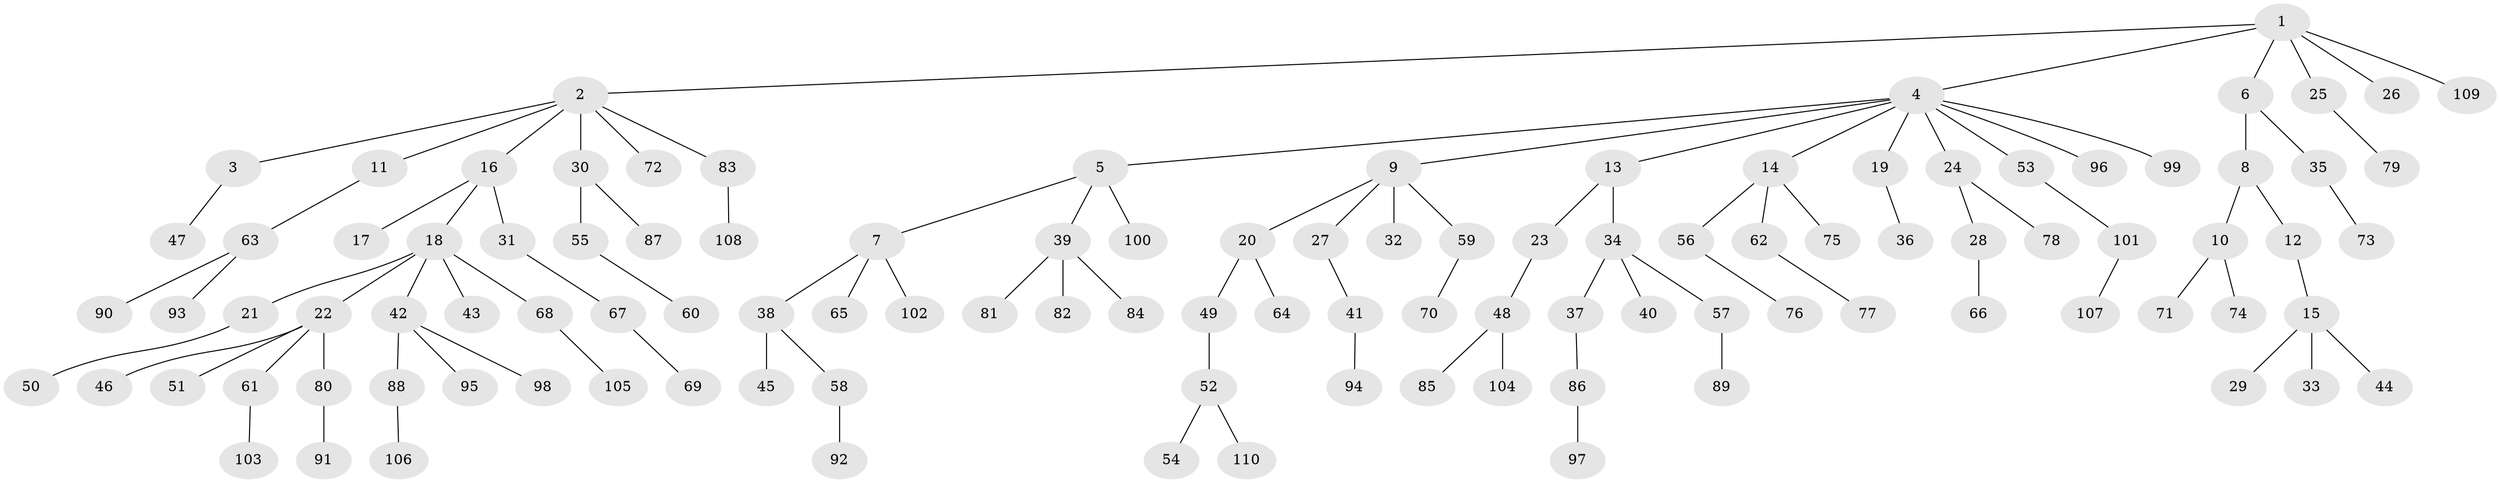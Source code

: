 // Generated by graph-tools (version 1.1) at 2025/26/03/09/25 03:26:31]
// undirected, 110 vertices, 109 edges
graph export_dot {
graph [start="1"]
  node [color=gray90,style=filled];
  1;
  2;
  3;
  4;
  5;
  6;
  7;
  8;
  9;
  10;
  11;
  12;
  13;
  14;
  15;
  16;
  17;
  18;
  19;
  20;
  21;
  22;
  23;
  24;
  25;
  26;
  27;
  28;
  29;
  30;
  31;
  32;
  33;
  34;
  35;
  36;
  37;
  38;
  39;
  40;
  41;
  42;
  43;
  44;
  45;
  46;
  47;
  48;
  49;
  50;
  51;
  52;
  53;
  54;
  55;
  56;
  57;
  58;
  59;
  60;
  61;
  62;
  63;
  64;
  65;
  66;
  67;
  68;
  69;
  70;
  71;
  72;
  73;
  74;
  75;
  76;
  77;
  78;
  79;
  80;
  81;
  82;
  83;
  84;
  85;
  86;
  87;
  88;
  89;
  90;
  91;
  92;
  93;
  94;
  95;
  96;
  97;
  98;
  99;
  100;
  101;
  102;
  103;
  104;
  105;
  106;
  107;
  108;
  109;
  110;
  1 -- 2;
  1 -- 4;
  1 -- 6;
  1 -- 25;
  1 -- 26;
  1 -- 109;
  2 -- 3;
  2 -- 11;
  2 -- 16;
  2 -- 30;
  2 -- 72;
  2 -- 83;
  3 -- 47;
  4 -- 5;
  4 -- 9;
  4 -- 13;
  4 -- 14;
  4 -- 19;
  4 -- 24;
  4 -- 53;
  4 -- 96;
  4 -- 99;
  5 -- 7;
  5 -- 39;
  5 -- 100;
  6 -- 8;
  6 -- 35;
  7 -- 38;
  7 -- 65;
  7 -- 102;
  8 -- 10;
  8 -- 12;
  9 -- 20;
  9 -- 27;
  9 -- 32;
  9 -- 59;
  10 -- 71;
  10 -- 74;
  11 -- 63;
  12 -- 15;
  13 -- 23;
  13 -- 34;
  14 -- 56;
  14 -- 62;
  14 -- 75;
  15 -- 29;
  15 -- 33;
  15 -- 44;
  16 -- 17;
  16 -- 18;
  16 -- 31;
  18 -- 21;
  18 -- 22;
  18 -- 42;
  18 -- 43;
  18 -- 68;
  19 -- 36;
  20 -- 49;
  20 -- 64;
  21 -- 50;
  22 -- 46;
  22 -- 51;
  22 -- 61;
  22 -- 80;
  23 -- 48;
  24 -- 28;
  24 -- 78;
  25 -- 79;
  27 -- 41;
  28 -- 66;
  30 -- 55;
  30 -- 87;
  31 -- 67;
  34 -- 37;
  34 -- 40;
  34 -- 57;
  35 -- 73;
  37 -- 86;
  38 -- 45;
  38 -- 58;
  39 -- 81;
  39 -- 82;
  39 -- 84;
  41 -- 94;
  42 -- 88;
  42 -- 95;
  42 -- 98;
  48 -- 85;
  48 -- 104;
  49 -- 52;
  52 -- 54;
  52 -- 110;
  53 -- 101;
  55 -- 60;
  56 -- 76;
  57 -- 89;
  58 -- 92;
  59 -- 70;
  61 -- 103;
  62 -- 77;
  63 -- 90;
  63 -- 93;
  67 -- 69;
  68 -- 105;
  80 -- 91;
  83 -- 108;
  86 -- 97;
  88 -- 106;
  101 -- 107;
}
